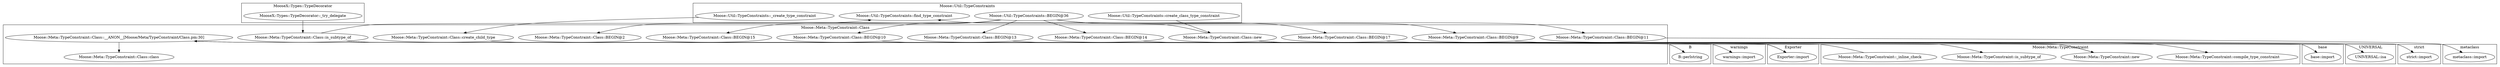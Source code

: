 digraph {
graph [overlap=false]
subgraph cluster_metaclass {
	label="metaclass";
	"metaclass::import";
}
subgraph cluster_UNIVERSAL {
	label="UNIVERSAL";
	"UNIVERSAL::isa";
}
subgraph cluster_warnings {
	label="warnings";
	"warnings::import";
}
subgraph cluster_MooseX_Types_TypeDecorator {
	label="MooseX::Types::TypeDecorator";
	"MooseX::Types::TypeDecorator::_try_delegate";
}
subgraph cluster_base {
	label="base";
	"base::import";
}
subgraph cluster_Exporter {
	label="Exporter";
	"Exporter::import";
}
subgraph cluster_B {
	label="B";
	"B::perlstring";
}
subgraph cluster_Moose_Meta_TypeConstraint_Class {
	label="Moose::Meta::TypeConstraint::Class";
	"Moose::Meta::TypeConstraint::Class::BEGIN@15";
	"Moose::Meta::TypeConstraint::Class::__ANON__[Moose/Meta/TypeConstraint/Class.pm:30]";
	"Moose::Meta::TypeConstraint::Class::BEGIN@10";
	"Moose::Meta::TypeConstraint::Class::class";
	"Moose::Meta::TypeConstraint::Class::BEGIN@14";
	"Moose::Meta::TypeConstraint::Class::new";
	"Moose::Meta::TypeConstraint::Class::create_child_type";
	"Moose::Meta::TypeConstraint::Class::BEGIN@2";
	"Moose::Meta::TypeConstraint::Class::BEGIN@17";
	"Moose::Meta::TypeConstraint::Class::is_subtype_of";
	"Moose::Meta::TypeConstraint::Class::BEGIN@9";
	"Moose::Meta::TypeConstraint::Class::BEGIN@13";
	"Moose::Meta::TypeConstraint::Class::BEGIN@11";
}
subgraph cluster_Moose_Meta_TypeConstraint {
	label="Moose::Meta::TypeConstraint";
	"Moose::Meta::TypeConstraint::compile_type_constraint";
	"Moose::Meta::TypeConstraint::_inline_check";
	"Moose::Meta::TypeConstraint::is_subtype_of";
	"Moose::Meta::TypeConstraint::new";
}
subgraph cluster_Moose_Util_TypeConstraints {
	label="Moose::Util::TypeConstraints";
	"Moose::Util::TypeConstraints::create_class_type_constraint";
	"Moose::Util::TypeConstraints::_create_type_constraint";
	"Moose::Util::TypeConstraints::BEGIN@36";
	"Moose::Util::TypeConstraints::find_type_constraint";
}
subgraph cluster_strict {
	label="strict";
	"strict::import";
}
"Moose::Meta::TypeConstraint::Class::is_subtype_of" -> "Moose::Util::TypeConstraints::find_type_constraint";
"Moose::Meta::TypeConstraint::Class::new" -> "Moose::Util::TypeConstraints::find_type_constraint";
"Moose::Util::TypeConstraints::BEGIN@36" -> "Moose::Meta::TypeConstraint::Class::BEGIN@11";
"Moose::Util::TypeConstraints::BEGIN@36" -> "Moose::Meta::TypeConstraint::Class::BEGIN@14";
"Moose::Meta::TypeConstraint::Class::is_subtype_of" -> "Moose::Meta::TypeConstraint::is_subtype_of";
"Moose::Util::TypeConstraints::BEGIN@36" -> "Moose::Meta::TypeConstraint::Class::BEGIN@17";
"Moose::Meta::TypeConstraint::Class::BEGIN@11" -> "metaclass::import";
"Moose::Meta::TypeConstraint::Class::BEGIN@9" -> "strict::import";
"MooseX::Types::TypeDecorator::_try_delegate" -> "Moose::Meta::TypeConstraint::Class::is_subtype_of";
"Moose::Meta::TypeConstraint::Class::BEGIN@14" -> "Exporter::import";
"Moose::Meta::TypeConstraint::Class::BEGIN@13" -> "Exporter::import";
"Moose::Meta::TypeConstraint::Class::BEGIN@17" -> "base::import";
"Moose::Meta::TypeConstraint::Class::BEGIN@10" -> "warnings::import";
"Moose::Util::TypeConstraints::BEGIN@36" -> "Moose::Meta::TypeConstraint::Class::BEGIN@15";
"Moose::Meta::TypeConstraint::Class::__ANON__[Moose/Meta/TypeConstraint/Class.pm:30]" -> "Moose::Meta::TypeConstraint::Class::class";
"Moose::Meta::TypeConstraint::_inline_check" -> "Moose::Meta::TypeConstraint::Class::__ANON__[Moose/Meta/TypeConstraint/Class.pm:30]";
"Moose::Meta::TypeConstraint::Class::is_subtype_of" -> "UNIVERSAL::isa";
"Moose::Util::TypeConstraints::create_class_type_constraint" -> "Moose::Meta::TypeConstraint::Class::new";
"Moose::Util::TypeConstraints::BEGIN@36" -> "Moose::Meta::TypeConstraint::Class::BEGIN@2";
"Moose::Meta::TypeConstraint::Class::__ANON__[Moose/Meta/TypeConstraint/Class.pm:30]" -> "B::perlstring";
"Moose::Util::TypeConstraints::_create_type_constraint" -> "Moose::Meta::TypeConstraint::Class::create_child_type";
"Moose::Meta::TypeConstraint::Class::new" -> "Moose::Meta::TypeConstraint::compile_type_constraint";
"Moose::Util::TypeConstraints::BEGIN@36" -> "Moose::Meta::TypeConstraint::Class::BEGIN@13";
"Moose::Meta::TypeConstraint::Class::new" -> "Moose::Meta::TypeConstraint::new";
"Moose::Meta::TypeConstraint::Class::create_child_type" -> "Moose::Meta::TypeConstraint::new";
"Moose::Util::TypeConstraints::BEGIN@36" -> "Moose::Meta::TypeConstraint::Class::BEGIN@10";
"Moose::Util::TypeConstraints::BEGIN@36" -> "Moose::Meta::TypeConstraint::Class::BEGIN@9";
}
